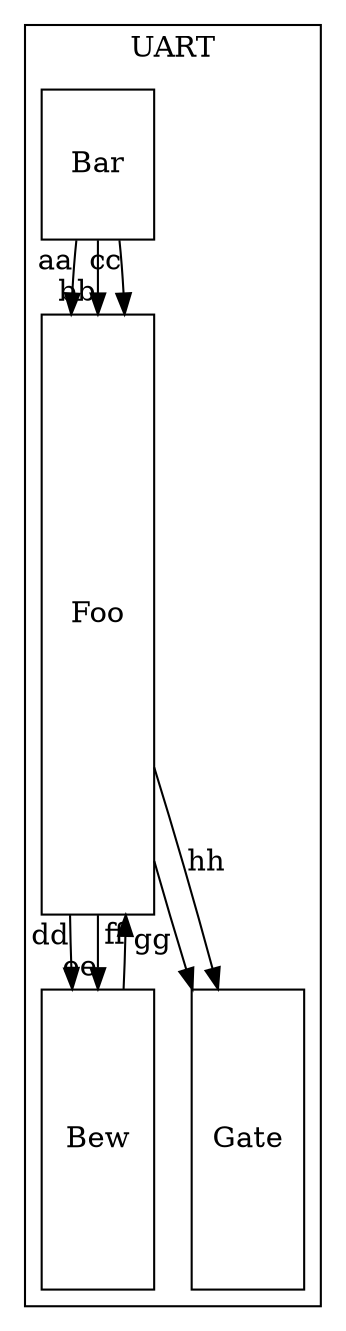 digraph G {
  subgraph clusterTF {
  label="UART";
    node[shape=box];
    Bar[label="Bar", height=1];
    Foo[label="Foo", height=4];

    Bew[label="Bew", height=2];
    Gate[label="Gate", height=2];

    Bar -> Foo [xlabel="aa"];
    Bar -> Foo [xlabel="bb"];
    Bar -> Foo [xlabel="cc"];

    Foo -> Bew [xlabel="dd"];
    Foo -> Bew [xlabel="ee"];
    Bew -> Foo [xlabel="ff"];


    Foo -> Gate [xlabel="gg"];
    Foo -> Gate [xlabel="hh"];
  }

}